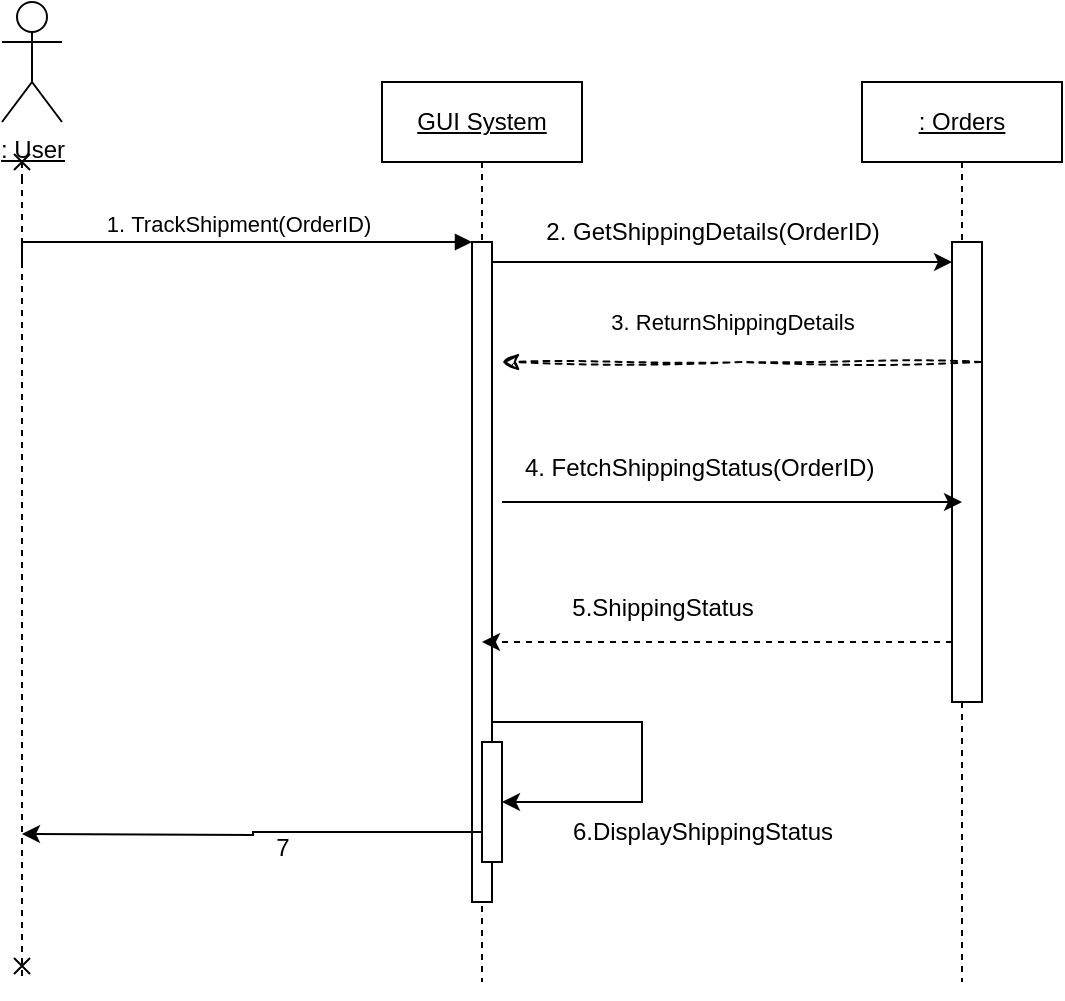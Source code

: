 <mxfile version="24.7.5">
  <diagram name="Page-1" id="2YBvvXClWsGukQMizWep">
    <mxGraphModel dx="881" dy="681" grid="1" gridSize="10" guides="1" tooltips="1" connect="1" arrows="1" fold="1" page="1" pageScale="1" pageWidth="850" pageHeight="1100" math="0" shadow="0">
      <root>
        <mxCell id="0" />
        <mxCell id="1" parent="0" />
        <mxCell id="aM9ryv3xv72pqoxQDRHE-5" value="&lt;u&gt;GUI System&lt;/u&gt;" style="shape=umlLifeline;perimeter=lifelinePerimeter;whiteSpace=wrap;html=1;container=0;dropTarget=0;collapsible=0;recursiveResize=0;outlineConnect=0;portConstraint=eastwest;newEdgeStyle={&quot;edgeStyle&quot;:&quot;elbowEdgeStyle&quot;,&quot;elbow&quot;:&quot;vertical&quot;,&quot;curved&quot;:0,&quot;rounded&quot;:0};" parent="1" vertex="1">
          <mxGeometry x="210" y="40" width="100" height="450" as="geometry" />
        </mxCell>
        <mxCell id="Q_Jy_U-GVRsSF5WUOLQj-22" style="edgeStyle=orthogonalEdgeStyle;rounded=0;orthogonalLoop=1;jettySize=auto;html=1;elbow=vertical;entryX=1;entryY=0.5;entryDx=0;entryDy=0;" edge="1" parent="aM9ryv3xv72pqoxQDRHE-5" target="Q_Jy_U-GVRsSF5WUOLQj-21">
          <mxGeometry relative="1" as="geometry">
            <mxPoint x="110" y="360" as="targetPoint" />
            <mxPoint x="55" y="320" as="sourcePoint" />
            <Array as="points">
              <mxPoint x="130" y="320" />
              <mxPoint x="130" y="360" />
            </Array>
          </mxGeometry>
        </mxCell>
        <mxCell id="aM9ryv3xv72pqoxQDRHE-6" value="" style="html=1;points=[];perimeter=orthogonalPerimeter;outlineConnect=0;targetShapes=umlLifeline;portConstraint=eastwest;newEdgeStyle={&quot;edgeStyle&quot;:&quot;elbowEdgeStyle&quot;,&quot;elbow&quot;:&quot;vertical&quot;,&quot;curved&quot;:0,&quot;rounded&quot;:0};" parent="aM9ryv3xv72pqoxQDRHE-5" vertex="1">
          <mxGeometry x="45" y="80" width="10" height="330" as="geometry" />
        </mxCell>
        <mxCell id="aM9ryv3xv72pqoxQDRHE-7" value="1.&amp;nbsp;TrackShipment(OrderID)" style="html=1;verticalAlign=bottom;endArrow=block;edgeStyle=elbowEdgeStyle;elbow=vertical;curved=0;rounded=0;" parent="1" target="aM9ryv3xv72pqoxQDRHE-6" edge="1">
          <mxGeometry relative="1" as="geometry">
            <mxPoint x="30" y="130" as="sourcePoint" />
            <Array as="points">
              <mxPoint x="180" y="120" />
            </Array>
          </mxGeometry>
        </mxCell>
        <mxCell id="Q_Jy_U-GVRsSF5WUOLQj-3" value="2. GetShippingDetails(OrderID)    " style="text;html=1;align=center;verticalAlign=middle;resizable=0;points=[];autosize=1;strokeColor=none;fillColor=none;" vertex="1" parent="1">
          <mxGeometry x="280" y="100" width="190" height="30" as="geometry" />
        </mxCell>
        <mxCell id="Q_Jy_U-GVRsSF5WUOLQj-4" value="&lt;u&gt;:&amp;nbsp;Orders&lt;/u&gt;" style="shape=umlLifeline;perimeter=lifelinePerimeter;whiteSpace=wrap;html=1;container=0;dropTarget=0;collapsible=0;recursiveResize=0;outlineConnect=0;portConstraint=eastwest;newEdgeStyle={&quot;edgeStyle&quot;:&quot;elbowEdgeStyle&quot;,&quot;elbow&quot;:&quot;vertical&quot;,&quot;curved&quot;:0,&quot;rounded&quot;:0};" vertex="1" parent="1">
          <mxGeometry x="450" y="40" width="100" height="450" as="geometry" />
        </mxCell>
        <mxCell id="Q_Jy_U-GVRsSF5WUOLQj-6" value="" style="html=1;points=[];perimeter=orthogonalPerimeter;outlineConnect=0;targetShapes=umlLifeline;portConstraint=eastwest;newEdgeStyle={&quot;edgeStyle&quot;:&quot;elbowEdgeStyle&quot;,&quot;elbow&quot;:&quot;vertical&quot;,&quot;curved&quot;:0,&quot;rounded&quot;:0};" vertex="1" parent="Q_Jy_U-GVRsSF5WUOLQj-4">
          <mxGeometry x="45" y="80" width="15" height="230" as="geometry" />
        </mxCell>
        <mxCell id="Q_Jy_U-GVRsSF5WUOLQj-7" style="edgeStyle=elbowEdgeStyle;rounded=0;orthogonalLoop=1;jettySize=auto;html=1;elbow=vertical;curved=0;sketch=1;curveFitting=1;jiggle=2;dashed=1;" edge="1" parent="1">
          <mxGeometry relative="1" as="geometry">
            <mxPoint x="509.5" y="180" as="sourcePoint" />
            <mxPoint x="270" y="180" as="targetPoint" />
          </mxGeometry>
        </mxCell>
        <mxCell id="Q_Jy_U-GVRsSF5WUOLQj-8" value="3.&amp;nbsp;ReturnShippingDetails" style="edgeLabel;html=1;align=center;verticalAlign=middle;resizable=0;points=[];" vertex="1" connectable="0" parent="Q_Jy_U-GVRsSF5WUOLQj-7">
          <mxGeometry x="0.048" y="6" relative="1" as="geometry">
            <mxPoint x="1" y="-26" as="offset" />
          </mxGeometry>
        </mxCell>
        <mxCell id="Q_Jy_U-GVRsSF5WUOLQj-21" value="" style="whiteSpace=wrap;html=1;" vertex="1" parent="1">
          <mxGeometry x="260" y="370" width="10" height="60" as="geometry" />
        </mxCell>
        <mxCell id="Q_Jy_U-GVRsSF5WUOLQj-27" value="7" style="text;html=1;align=center;verticalAlign=middle;resizable=0;points=[];autosize=1;strokeColor=none;fillColor=none;" vertex="1" parent="1">
          <mxGeometry x="145" y="408" width="30" height="30" as="geometry" />
        </mxCell>
        <mxCell id="Q_Jy_U-GVRsSF5WUOLQj-30" style="edgeStyle=orthogonalEdgeStyle;rounded=0;orthogonalLoop=1;jettySize=auto;html=1;exitX=0;exitY=0.75;exitDx=0;exitDy=0;" edge="1" parent="1" source="Q_Jy_U-GVRsSF5WUOLQj-21">
          <mxGeometry relative="1" as="geometry">
            <mxPoint x="30" y="416" as="targetPoint" />
          </mxGeometry>
        </mxCell>
        <mxCell id="Q_Jy_U-GVRsSF5WUOLQj-31" value="" style="edgeStyle=none;orthogonalLoop=1;jettySize=auto;html=1;rounded=0;dashed=1;endArrow=cross;endFill=0;" edge="1" parent="1">
          <mxGeometry width="100" relative="1" as="geometry">
            <mxPoint x="30" y="88" as="sourcePoint" />
            <mxPoint x="30" y="490" as="targetPoint" />
            <Array as="points" />
          </mxGeometry>
        </mxCell>
        <mxCell id="Q_Jy_U-GVRsSF5WUOLQj-33" value="" style="edgeStyle=none;orthogonalLoop=1;jettySize=auto;html=1;rounded=0;dashed=1;endArrow=cross;endFill=0;" edge="1" parent="1">
          <mxGeometry width="100" relative="1" as="geometry">
            <mxPoint x="30" y="80" as="sourcePoint" />
            <mxPoint x="30" y="88" as="targetPoint" />
            <Array as="points" />
          </mxGeometry>
        </mxCell>
        <mxCell id="Q_Jy_U-GVRsSF5WUOLQj-34" value="&lt;u&gt;: User&lt;/u&gt;" style="shape=umlActor;verticalLabelPosition=bottom;verticalAlign=top;html=1;outlineConnect=0;" vertex="1" parent="1">
          <mxGeometry x="20" width="30" height="60" as="geometry" />
        </mxCell>
        <mxCell id="Q_Jy_U-GVRsSF5WUOLQj-1" style="edgeStyle=elbowEdgeStyle;rounded=0;orthogonalLoop=1;jettySize=auto;html=1;elbow=vertical;curved=0;" edge="1" parent="1" source="aM9ryv3xv72pqoxQDRHE-6" target="Q_Jy_U-GVRsSF5WUOLQj-6">
          <mxGeometry relative="1" as="geometry">
            <mxPoint x="430" y="130" as="targetPoint" />
            <Array as="points">
              <mxPoint x="380" y="130" />
            </Array>
          </mxGeometry>
        </mxCell>
        <mxCell id="Q_Jy_U-GVRsSF5WUOLQj-36" value="6.DisplayShippingStatus " style="text;html=1;align=center;verticalAlign=middle;resizable=0;points=[];autosize=1;strokeColor=none;fillColor=none;" vertex="1" parent="1">
          <mxGeometry x="295" y="400" width="150" height="30" as="geometry" />
        </mxCell>
        <mxCell id="Q_Jy_U-GVRsSF5WUOLQj-37" style="edgeStyle=elbowEdgeStyle;rounded=0;orthogonalLoop=1;jettySize=auto;html=1;elbow=vertical;curved=0;" edge="1" parent="1">
          <mxGeometry relative="1" as="geometry">
            <mxPoint x="500" y="250" as="targetPoint" />
            <mxPoint x="270" y="250" as="sourcePoint" />
            <Array as="points">
              <mxPoint x="385" y="250" />
            </Array>
          </mxGeometry>
        </mxCell>
        <mxCell id="Q_Jy_U-GVRsSF5WUOLQj-38" value="4.&lt;span style=&quot;color: rgba(0, 0, 0, 0); font-family: monospace; font-size: 0px; text-align: start;&quot;&gt;%3CmxGraphModel%3E%3Croot%3E%3CmxCell%20id%3D%220%22%2F%3E%3CmxCell%20id%3D%221%22%20parent%3D%220%22%2F%3E%3CmxCell%20id%3D%222%22%20style%3D%22edgeStyle%3DelbowEdgeStyle%3Brounded%3D0%3BorthogonalLoop%3D1%3BjettySize%3Dauto%3Bhtml%3D1%3Belbow%3Dvertical%3Bcurved%3D0%3B%22%20edge%3D%221%22%20parent%3D%221%22%3E%3CmxGeometry%20relative%3D%221%22%20as%3D%22geometry%22%3E%3CmxPoint%20x%3D%22495%22%20y%3D%22130%22%20as%3D%22targetPoint%22%2F%3E%3CmxPoint%20x%3D%22265%22%20y%3D%22130%22%20as%3D%22sourcePoint%22%2F%3E%3CArray%20as%3D%22points%22%3E%3CmxPoint%20x%3D%22380%22%20y%3D%22130%22%2F%3E%3C%2FArray%3E%3C%2FmxGeometry%3E%3C%2FmxCell%3E%3C%2Froot%3E%3C%2FmxGraphModel%3E&lt;/span&gt;&lt;span style=&quot;color: rgba(0, 0, 0, 0); font-family: monospace; font-size: 0px; text-align: start;&quot;&gt;%3CmxGraphModel%3E%3Croot%3E%3CmxCell%20id%3D%220%22%2F%3E%3CmxCell%20id%3D%221%22%20parent%3D%220%22%2F%3E%3CmxCell%20id%3D%222%22%20style%3D%22edgeStyle%3DelbowEdgeStyle%3Brounded%3D0%3BorthogonalLoop%3D1%3BjettySize%3Dauto%3Bhtml%3D1%3Belbow%3Dvertical%3Bcurved%3D0%3B%22%20edge%3D%221%22%20parent%3D%221%22%3E%3CmxGeometry%20relative%3D%221%22%20as%3D%22geometry%22%3E%3CmxPoint%20x%3D%22495%22%20y%3D%22130%22%20as%3D%22targetPoint%22%2F%3E%3CmxPoint%20x%3D%22265%22%20y%3D%22130%22%20as%3D%22sourcePoint%22%2F%3E%3CArray%20as%3D%22points%22%3E%3CmxPoint%20x%3D%22380%22%20y%3D%22130%22%2F%3E%3C%2FArray%3E%3C%2FmxGeometry%3E%3C%2FmxCell%3E%3C%2Froot%3E%3C%2FmxGraphModel%3E&lt;/span&gt; FetchShippingStatus(OrderID)&amp;nbsp;" style="text;html=1;align=center;verticalAlign=middle;resizable=0;points=[];autosize=1;strokeColor=none;fillColor=none;" vertex="1" parent="1">
          <mxGeometry x="270" y="218" width="200" height="30" as="geometry" />
        </mxCell>
        <mxCell id="Q_Jy_U-GVRsSF5WUOLQj-39" style="edgeStyle=elbowEdgeStyle;rounded=0;orthogonalLoop=1;jettySize=auto;html=1;elbow=vertical;curved=0;dashed=1;" edge="1" parent="1" source="Q_Jy_U-GVRsSF5WUOLQj-6" target="aM9ryv3xv72pqoxQDRHE-5">
          <mxGeometry relative="1" as="geometry">
            <Array as="points">
              <mxPoint x="390" y="320" />
            </Array>
          </mxGeometry>
        </mxCell>
        <mxCell id="Q_Jy_U-GVRsSF5WUOLQj-40" value="5.ShippingStatus  " style="text;html=1;align=center;verticalAlign=middle;resizable=0;points=[];autosize=1;strokeColor=none;fillColor=none;" vertex="1" parent="1">
          <mxGeometry x="295" y="288" width="110" height="30" as="geometry" />
        </mxCell>
      </root>
    </mxGraphModel>
  </diagram>
</mxfile>
